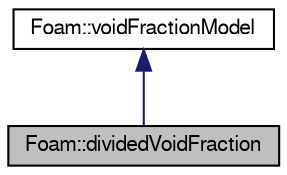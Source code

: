 digraph "Foam::dividedVoidFraction"
{
  edge [fontname="FreeSans",fontsize="10",labelfontname="FreeSans",labelfontsize="10"];
  node [fontname="FreeSans",fontsize="10",shape=record];
  Node1 [label="Foam::dividedVoidFraction",height=0.2,width=0.4,color="black", fillcolor="grey75", style="filled" fontcolor="black"];
  Node2 -> Node1 [dir="back",color="midnightblue",fontsize="10",style="solid",fontname="FreeSans"];
  Node2 [label="Foam::voidFractionModel",height=0.2,width=0.4,color="black", fillcolor="white", style="filled",URL="$classFoam_1_1voidFractionModel.html"];
}
